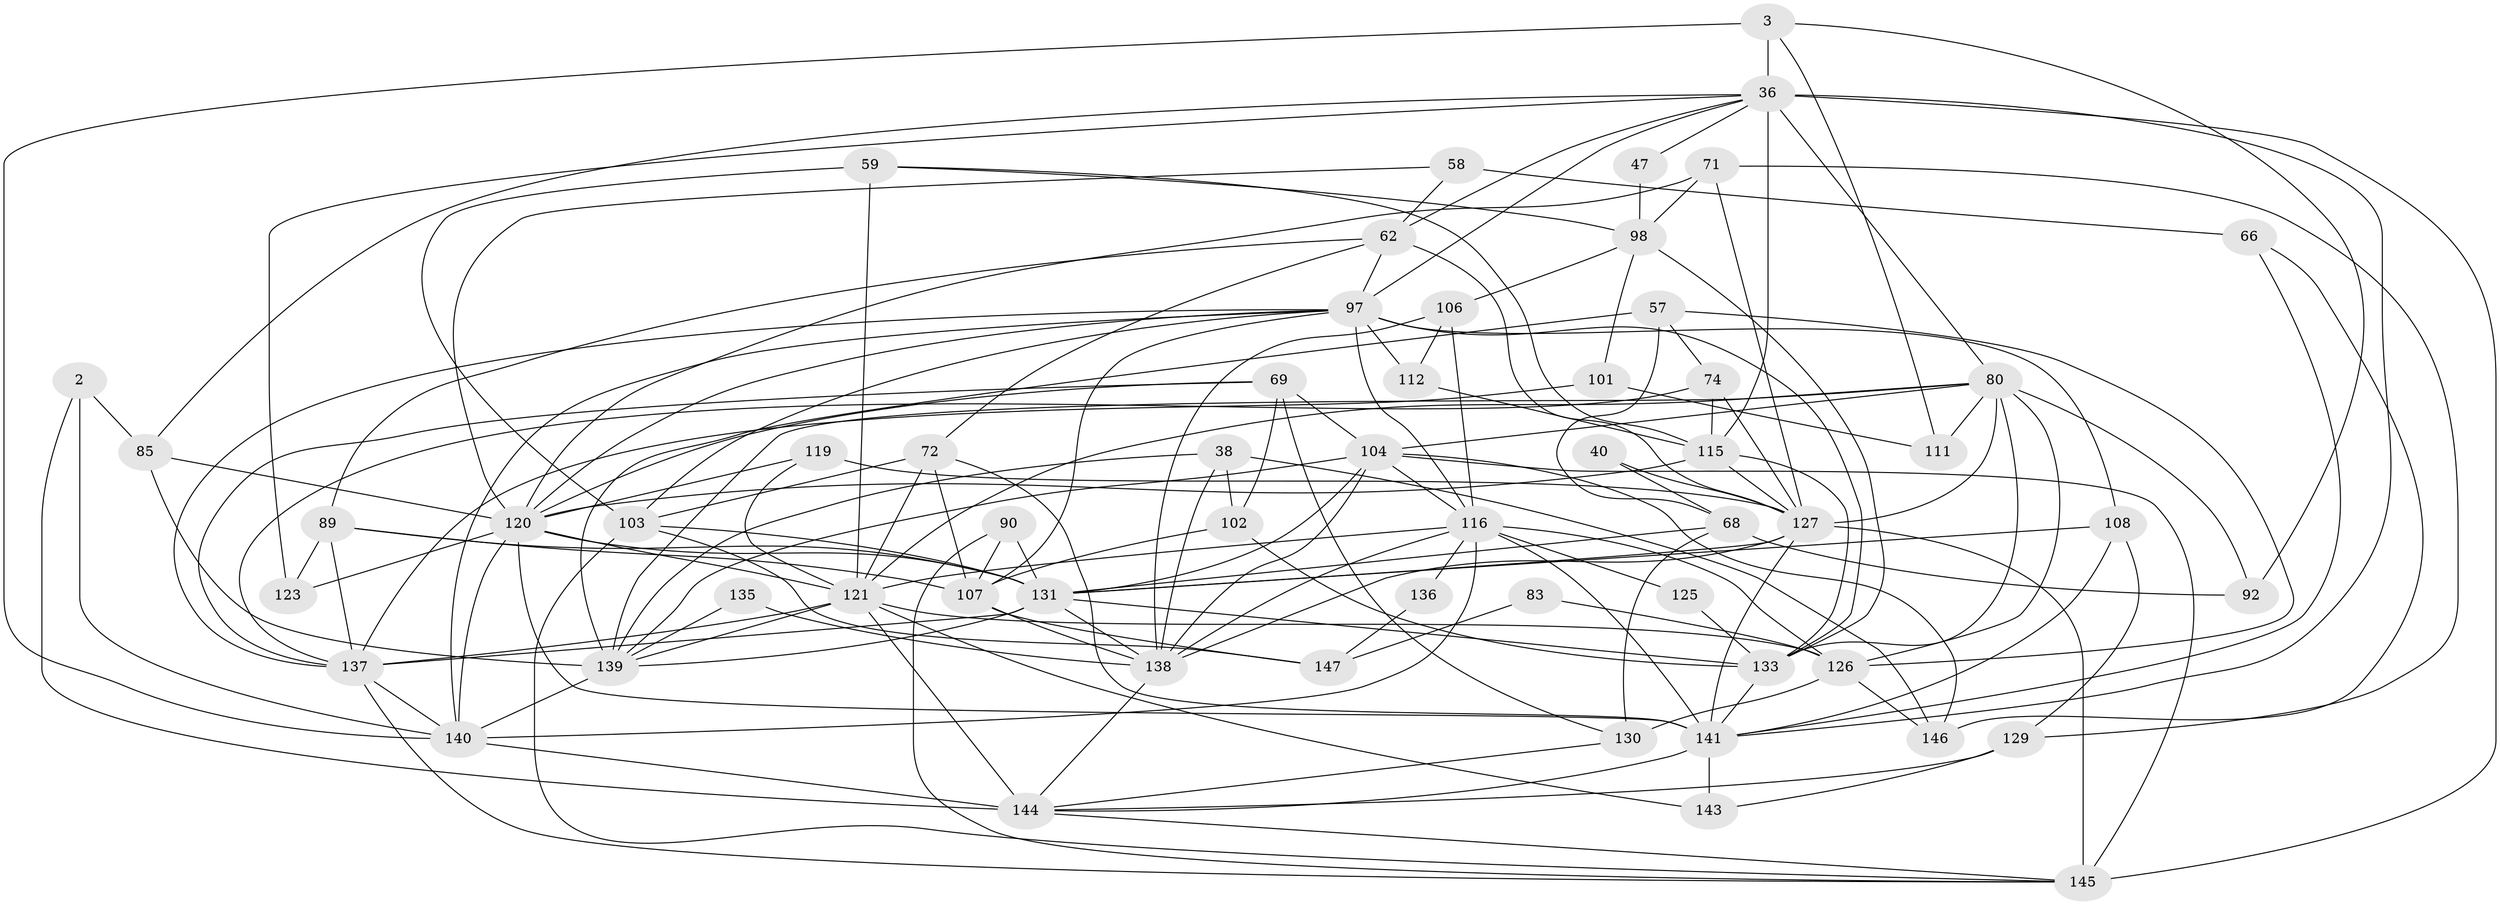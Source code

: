 // original degree distribution, {5: 0.14965986394557823, 4: 0.2585034013605442, 9: 0.006802721088435374, 3: 0.3469387755102041, 8: 0.013605442176870748, 6: 0.12244897959183673, 2: 0.08843537414965986, 7: 0.013605442176870748}
// Generated by graph-tools (version 1.1) at 2025/55/03/04/25 21:55:20]
// undirected, 58 vertices, 161 edges
graph export_dot {
graph [start="1"]
  node [color=gray90,style=filled];
  2;
  3;
  36 [super="+29"];
  38;
  40;
  47;
  57 [super="+53"];
  58;
  59;
  62 [super="+34"];
  66 [super="+30"];
  68 [super="+33"];
  69 [super="+24"];
  71;
  72;
  74;
  80 [super="+32+77"];
  83;
  85;
  89 [super="+61"];
  90;
  92;
  97 [super="+19+54+95"];
  98 [super="+31"];
  101;
  102 [super="+14"];
  103 [super="+52"];
  104 [super="+51+81"];
  106 [super="+84"];
  107 [super="+88"];
  108 [super="+13"];
  111;
  112;
  115 [super="+56"];
  116 [super="+1+75"];
  119;
  120 [super="+18+78+110"];
  121 [super="+26+99"];
  123;
  125;
  126 [super="+10+113"];
  127 [super="+109+114"];
  129;
  130 [super="+64"];
  131 [super="+73+87+124+63+118"];
  133 [super="+6+50+60"];
  135;
  136;
  137 [super="+17+79+70+134"];
  138 [super="+132+8+122+105"];
  139 [super="+55"];
  140 [super="+5"];
  141 [super="+128"];
  143;
  144 [super="+42+46"];
  145 [super="+23+82+100"];
  146 [super="+142"];
  147;
  2 -- 140 [weight=2];
  2 -- 85;
  2 -- 144;
  3 -- 36;
  3 -- 92;
  3 -- 111;
  3 -- 140 [weight=2];
  36 -- 115 [weight=2];
  36 -- 62 [weight=2];
  36 -- 145 [weight=3];
  36 -- 97 [weight=2];
  36 -- 141;
  36 -- 47;
  36 -- 80 [weight=2];
  36 -- 85;
  36 -- 123;
  38 -- 102;
  38 -- 146 [weight=2];
  38 -- 138;
  38 -- 139;
  40 -- 68;
  40 -- 127;
  47 -- 98;
  57 -- 68;
  57 -- 74;
  57 -- 139 [weight=2];
  57 -- 126;
  58 -- 62;
  58 -- 66 [weight=2];
  58 -- 120;
  59 -- 98;
  59 -- 121;
  59 -- 103;
  59 -- 115;
  62 -- 89 [weight=2];
  62 -- 72;
  62 -- 127;
  62 -- 97;
  66 -- 146;
  66 -- 141;
  68 -- 130 [weight=2];
  68 -- 92;
  68 -- 131;
  69 -- 130;
  69 -- 102;
  69 -- 104;
  69 -- 120;
  69 -- 137;
  71 -- 129;
  71 -- 98;
  71 -- 120;
  71 -- 127;
  72 -- 103 [weight=2];
  72 -- 141;
  72 -- 121;
  72 -- 107;
  74 -- 115 [weight=2];
  74 -- 127;
  74 -- 137;
  80 -- 111;
  80 -- 92;
  80 -- 127 [weight=3];
  80 -- 126;
  80 -- 133 [weight=2];
  80 -- 139;
  80 -- 121;
  80 -- 104;
  83 -- 147;
  83 -- 126;
  85 -- 139;
  85 -- 120;
  89 -- 123;
  89 -- 107;
  89 -- 131;
  89 -- 137 [weight=2];
  90 -- 131;
  90 -- 145;
  90 -- 107;
  97 -- 120;
  97 -- 133;
  97 -- 112;
  97 -- 116;
  97 -- 108;
  97 -- 103;
  97 -- 107 [weight=2];
  97 -- 140;
  97 -- 137;
  98 -- 101;
  98 -- 106 [weight=2];
  98 -- 133 [weight=2];
  101 -- 111;
  101 -- 137;
  102 -- 107;
  102 -- 133 [weight=3];
  103 -- 147;
  103 -- 145;
  103 -- 131;
  104 -- 116;
  104 -- 146;
  104 -- 139;
  104 -- 145;
  104 -- 138;
  104 -- 131;
  106 -- 112;
  106 -- 116;
  106 -- 138;
  107 -- 147;
  107 -- 138;
  108 -- 129;
  108 -- 141;
  108 -- 131;
  112 -- 115;
  115 -- 120 [weight=2];
  115 -- 127;
  115 -- 133;
  116 -- 136;
  116 -- 140 [weight=2];
  116 -- 125;
  116 -- 138;
  116 -- 141 [weight=2];
  116 -- 126;
  116 -- 121;
  119 -- 120;
  119 -- 127;
  119 -- 121;
  120 -- 123;
  120 -- 141;
  120 -- 131 [weight=2];
  120 -- 121;
  120 -- 140;
  121 -- 144 [weight=3];
  121 -- 139;
  121 -- 137 [weight=3];
  121 -- 143;
  121 -- 126 [weight=2];
  125 -- 133;
  126 -- 146;
  126 -- 130;
  127 -- 141 [weight=3];
  127 -- 138 [weight=2];
  127 -- 145 [weight=2];
  127 -- 131;
  129 -- 143;
  129 -- 144;
  130 -- 144;
  131 -- 138;
  131 -- 133;
  131 -- 137 [weight=2];
  131 -- 139;
  133 -- 141;
  135 -- 138;
  135 -- 139;
  136 -- 147;
  137 -- 145;
  137 -- 140;
  138 -- 144 [weight=3];
  139 -- 140 [weight=2];
  140 -- 144 [weight=2];
  141 -- 143;
  141 -- 144;
  144 -- 145;
}
